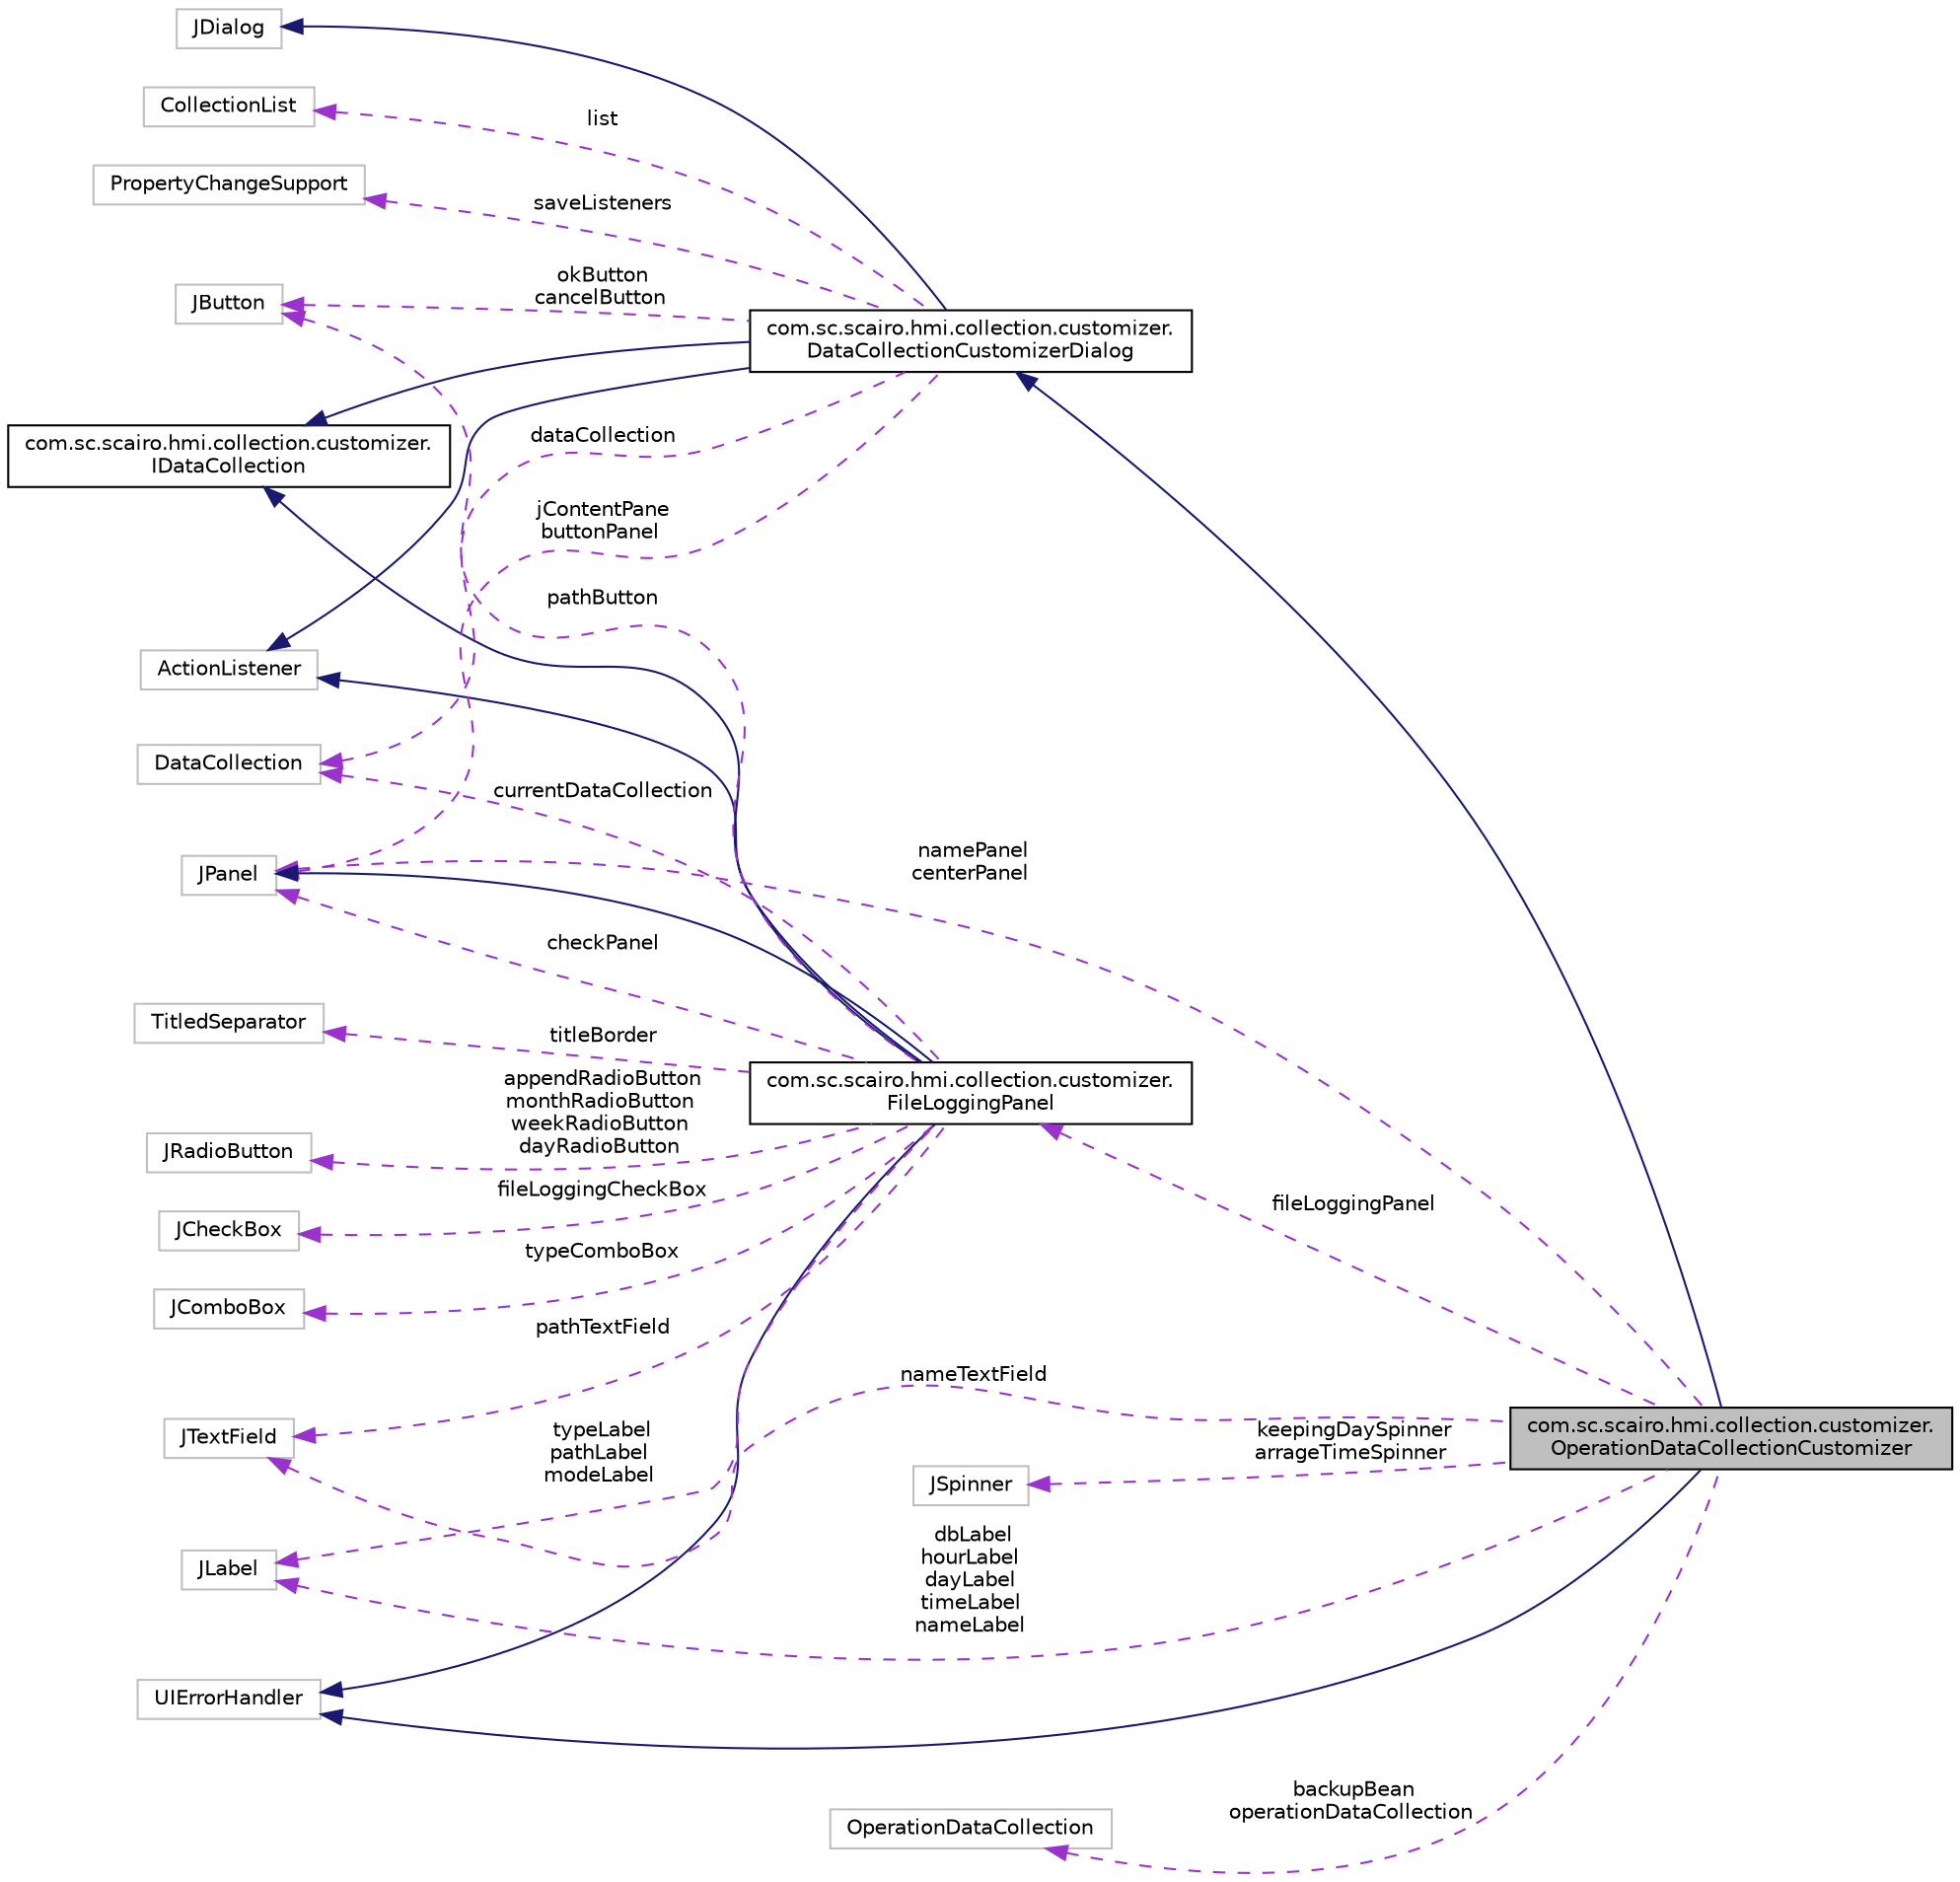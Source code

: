 digraph "com.sc.scairo.hmi.collection.customizer.OperationDataCollectionCustomizer"
{
 // LATEX_PDF_SIZE
  edge [fontname="Helvetica",fontsize="10",labelfontname="Helvetica",labelfontsize="10"];
  node [fontname="Helvetica",fontsize="10",shape=record];
  rankdir="LR";
  Node1 [label="com.sc.scairo.hmi.collection.customizer.\lOperationDataCollectionCustomizer",height=0.2,width=0.4,color="black", fillcolor="grey75", style="filled", fontcolor="black",tooltip=" "];
  Node2 -> Node1 [dir="back",color="midnightblue",fontsize="10",style="solid",fontname="Helvetica"];
  Node2 [label="com.sc.scairo.hmi.collection.customizer.\lDataCollectionCustomizerDialog",height=0.2,width=0.4,color="black", fillcolor="white", style="filled",URL="$classcom_1_1sc_1_1scairo_1_1hmi_1_1collection_1_1customizer_1_1_data_collection_customizer_dialog.html",tooltip=" "];
  Node3 -> Node2 [dir="back",color="midnightblue",fontsize="10",style="solid",fontname="Helvetica"];
  Node3 [label="JDialog",height=0.2,width=0.4,color="grey75", fillcolor="white", style="filled",tooltip=" "];
  Node4 -> Node2 [dir="back",color="midnightblue",fontsize="10",style="solid",fontname="Helvetica"];
  Node4 [label="com.sc.scairo.hmi.collection.customizer.\lIDataCollection",height=0.2,width=0.4,color="black", fillcolor="white", style="filled",URL="$interfacecom_1_1sc_1_1scairo_1_1hmi_1_1collection_1_1customizer_1_1_i_data_collection.html",tooltip=" "];
  Node5 -> Node2 [dir="back",color="midnightblue",fontsize="10",style="solid",fontname="Helvetica"];
  Node5 [label="ActionListener",height=0.2,width=0.4,color="grey75", fillcolor="white", style="filled",tooltip=" "];
  Node6 -> Node2 [dir="back",color="darkorchid3",fontsize="10",style="dashed",label=" okButton\ncancelButton" ,fontname="Helvetica"];
  Node6 [label="JButton",height=0.2,width=0.4,color="grey75", fillcolor="white", style="filled",tooltip=" "];
  Node7 -> Node2 [dir="back",color="darkorchid3",fontsize="10",style="dashed",label=" dataCollection" ,fontname="Helvetica"];
  Node7 [label="DataCollection",height=0.2,width=0.4,color="grey75", fillcolor="white", style="filled",tooltip=" "];
  Node8 -> Node2 [dir="back",color="darkorchid3",fontsize="10",style="dashed",label=" jContentPane\nbuttonPanel" ,fontname="Helvetica"];
  Node8 [label="JPanel",height=0.2,width=0.4,color="grey75", fillcolor="white", style="filled",tooltip=" "];
  Node9 -> Node2 [dir="back",color="darkorchid3",fontsize="10",style="dashed",label=" list" ,fontname="Helvetica"];
  Node9 [label="CollectionList",height=0.2,width=0.4,color="grey75", fillcolor="white", style="filled",tooltip=" "];
  Node10 -> Node2 [dir="back",color="darkorchid3",fontsize="10",style="dashed",label=" saveListeners" ,fontname="Helvetica"];
  Node10 [label="PropertyChangeSupport",height=0.2,width=0.4,color="grey75", fillcolor="white", style="filled",tooltip=" "];
  Node11 -> Node1 [dir="back",color="midnightblue",fontsize="10",style="solid",fontname="Helvetica"];
  Node11 [label="UIErrorHandler",height=0.2,width=0.4,color="grey75", fillcolor="white", style="filled",tooltip=" "];
  Node12 -> Node1 [dir="back",color="darkorchid3",fontsize="10",style="dashed",label=" nameTextField" ,fontname="Helvetica"];
  Node12 [label="JTextField",height=0.2,width=0.4,color="grey75", fillcolor="white", style="filled",tooltip=" "];
  Node13 -> Node1 [dir="back",color="darkorchid3",fontsize="10",style="dashed",label=" keepingDaySpinner\narrageTimeSpinner" ,fontname="Helvetica"];
  Node13 [label="JSpinner",height=0.2,width=0.4,color="grey75", fillcolor="white", style="filled",tooltip=" "];
  Node14 -> Node1 [dir="back",color="darkorchid3",fontsize="10",style="dashed",label=" fileLoggingPanel" ,fontname="Helvetica"];
  Node14 [label="com.sc.scairo.hmi.collection.customizer.\lFileLoggingPanel",height=0.2,width=0.4,color="black", fillcolor="white", style="filled",URL="$classcom_1_1sc_1_1scairo_1_1hmi_1_1collection_1_1customizer_1_1_file_logging_panel.html",tooltip=" "];
  Node8 -> Node14 [dir="back",color="midnightblue",fontsize="10",style="solid",fontname="Helvetica"];
  Node4 -> Node14 [dir="back",color="midnightblue",fontsize="10",style="solid",fontname="Helvetica"];
  Node11 -> Node14 [dir="back",color="midnightblue",fontsize="10",style="solid",fontname="Helvetica"];
  Node5 -> Node14 [dir="back",color="midnightblue",fontsize="10",style="solid",fontname="Helvetica"];
  Node6 -> Node14 [dir="back",color="darkorchid3",fontsize="10",style="dashed",label=" pathButton" ,fontname="Helvetica"];
  Node15 -> Node14 [dir="back",color="darkorchid3",fontsize="10",style="dashed",label=" fileLoggingCheckBox" ,fontname="Helvetica"];
  Node15 [label="JCheckBox",height=0.2,width=0.4,color="grey75", fillcolor="white", style="filled",tooltip=" "];
  Node7 -> Node14 [dir="back",color="darkorchid3",fontsize="10",style="dashed",label=" currentDataCollection" ,fontname="Helvetica"];
  Node12 -> Node14 [dir="back",color="darkorchid3",fontsize="10",style="dashed",label=" pathTextField" ,fontname="Helvetica"];
  Node16 -> Node14 [dir="back",color="darkorchid3",fontsize="10",style="dashed",label=" typeComboBox" ,fontname="Helvetica"];
  Node16 [label="JComboBox",height=0.2,width=0.4,color="grey75", fillcolor="white", style="filled",tooltip=" "];
  Node17 -> Node14 [dir="back",color="darkorchid3",fontsize="10",style="dashed",label=" typeLabel\npathLabel\nmodeLabel" ,fontname="Helvetica"];
  Node17 [label="JLabel",height=0.2,width=0.4,color="grey75", fillcolor="white", style="filled",tooltip=" "];
  Node18 -> Node14 [dir="back",color="darkorchid3",fontsize="10",style="dashed",label=" titleBorder" ,fontname="Helvetica"];
  Node18 [label="TitledSeparator",height=0.2,width=0.4,color="grey75", fillcolor="white", style="filled",tooltip=" "];
  Node8 -> Node14 [dir="back",color="darkorchid3",fontsize="10",style="dashed",label=" checkPanel" ,fontname="Helvetica"];
  Node19 -> Node14 [dir="back",color="darkorchid3",fontsize="10",style="dashed",label=" appendRadioButton\nmonthRadioButton\nweekRadioButton\ndayRadioButton" ,fontname="Helvetica"];
  Node19 [label="JRadioButton",height=0.2,width=0.4,color="grey75", fillcolor="white", style="filled",tooltip=" "];
  Node20 -> Node1 [dir="back",color="darkorchid3",fontsize="10",style="dashed",label=" backupBean\noperationDataCollection" ,fontname="Helvetica"];
  Node20 [label="OperationDataCollection",height=0.2,width=0.4,color="grey75", fillcolor="white", style="filled",tooltip=" "];
  Node17 -> Node1 [dir="back",color="darkorchid3",fontsize="10",style="dashed",label=" dbLabel\nhourLabel\ndayLabel\ntimeLabel\nnameLabel" ,fontname="Helvetica"];
  Node8 -> Node1 [dir="back",color="darkorchid3",fontsize="10",style="dashed",label=" namePanel\ncenterPanel" ,fontname="Helvetica"];
}
